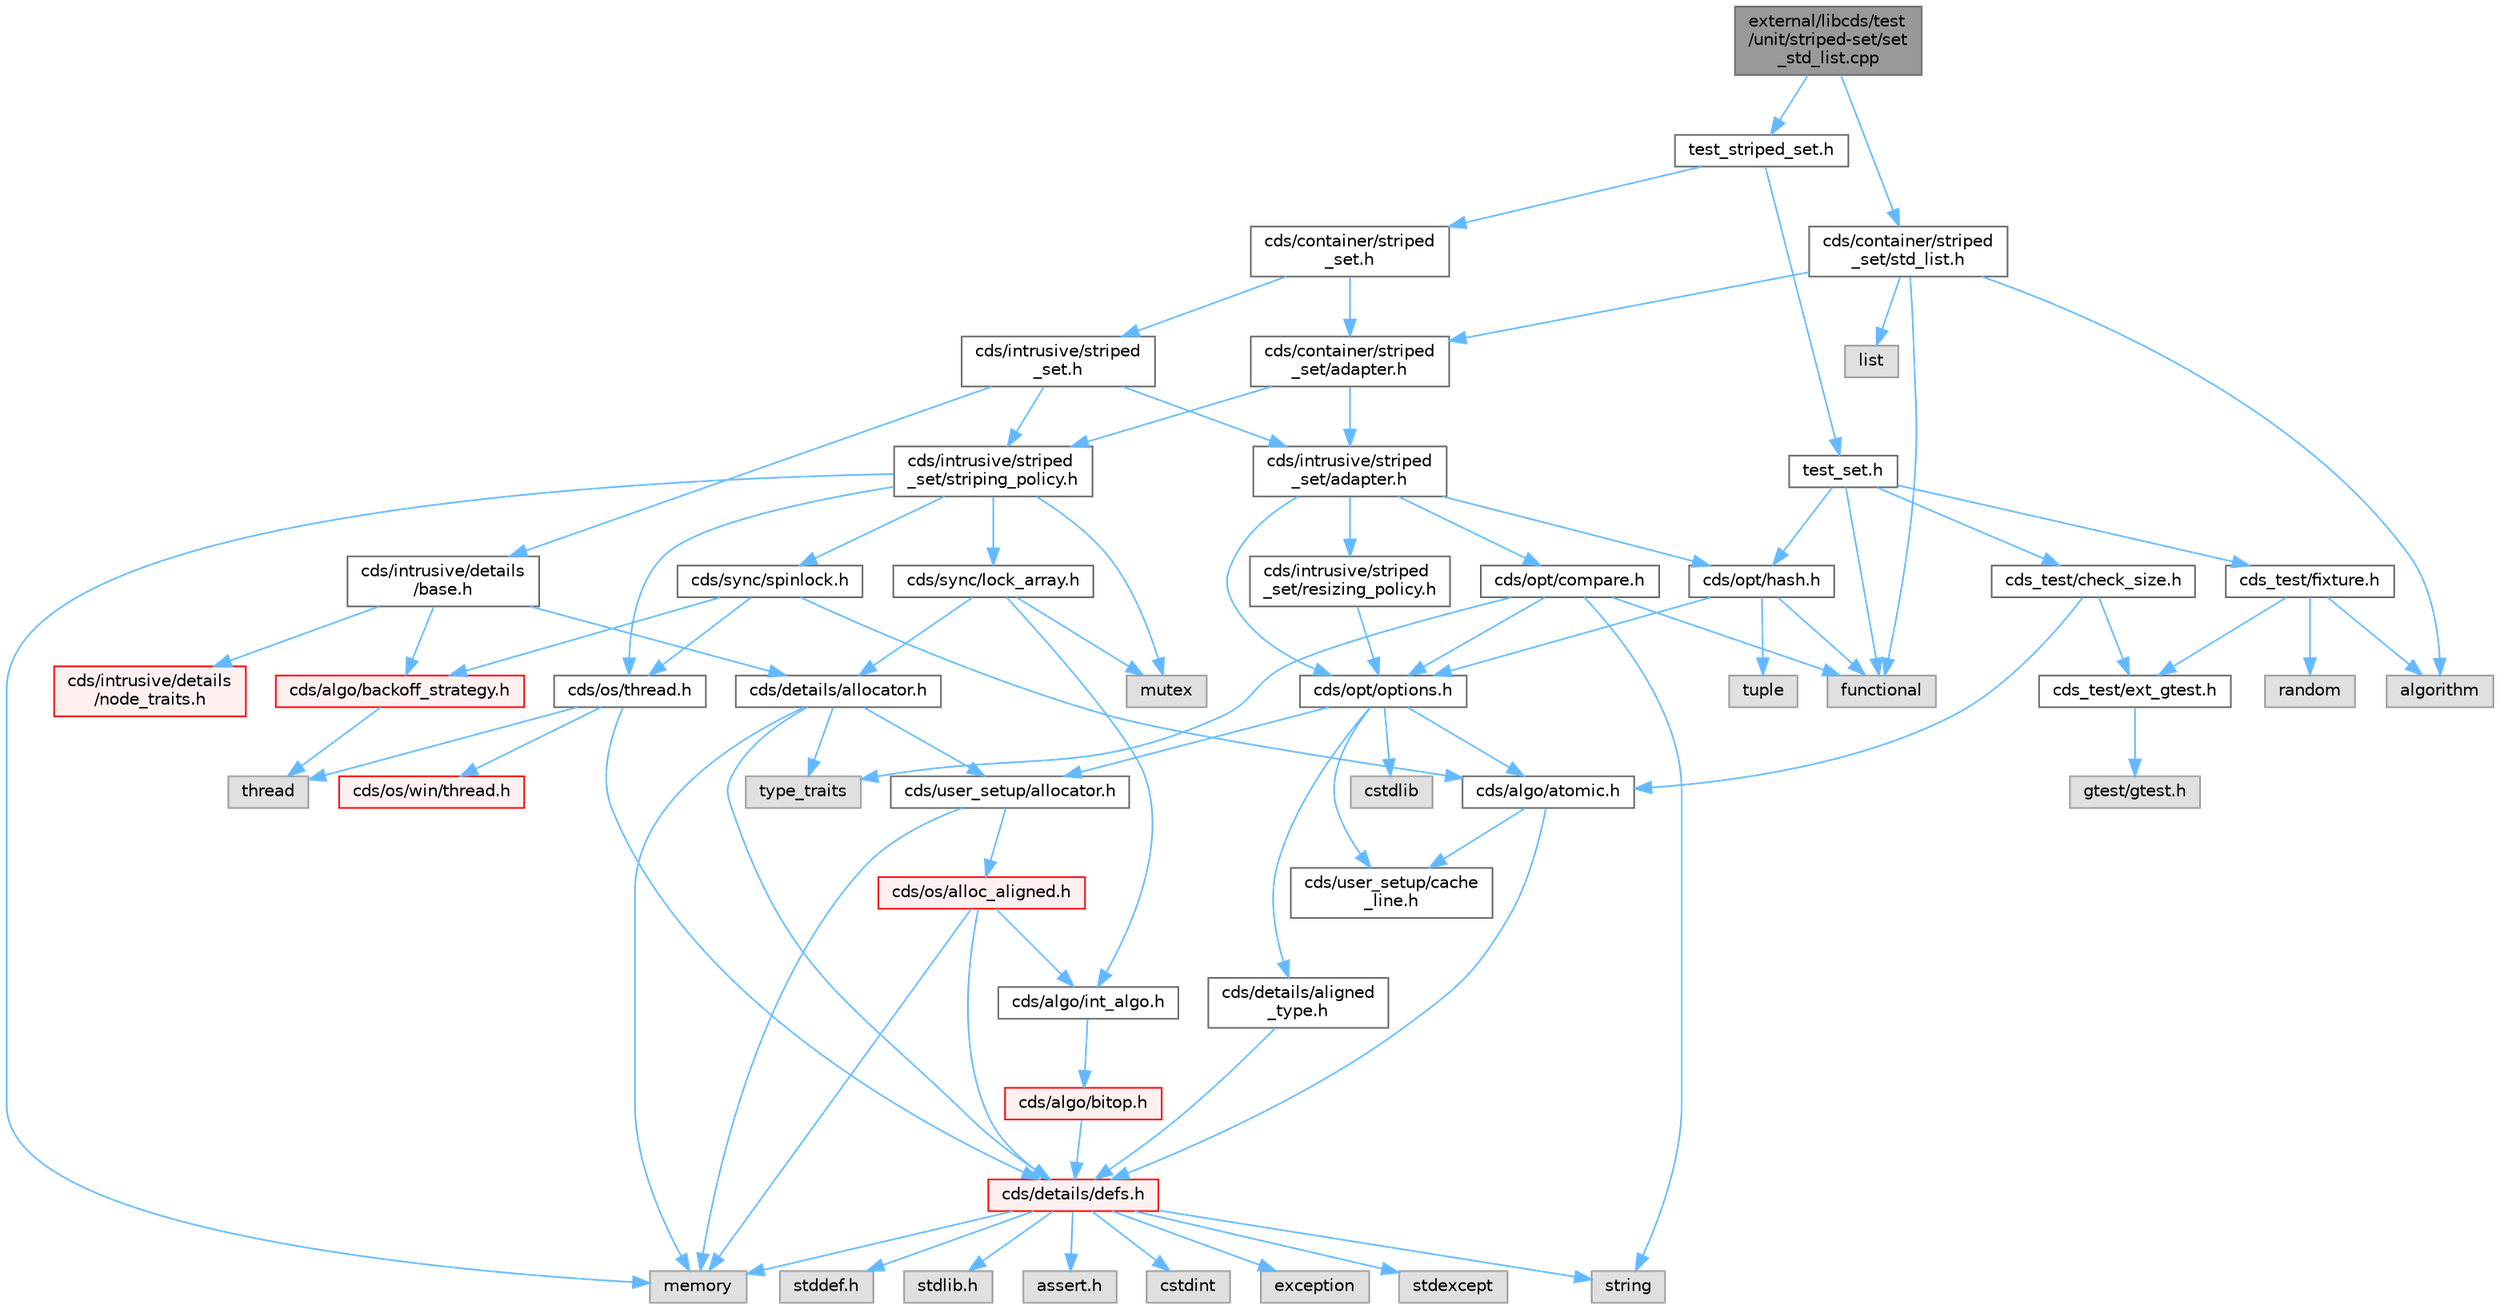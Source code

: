 digraph "external/libcds/test/unit/striped-set/set_std_list.cpp"
{
 // LATEX_PDF_SIZE
  bgcolor="transparent";
  edge [fontname=Helvetica,fontsize=10,labelfontname=Helvetica,labelfontsize=10];
  node [fontname=Helvetica,fontsize=10,shape=box,height=0.2,width=0.4];
  Node1 [id="Node000001",label="external/libcds/test\l/unit/striped-set/set\l_std_list.cpp",height=0.2,width=0.4,color="gray40", fillcolor="grey60", style="filled", fontcolor="black",tooltip=" "];
  Node1 -> Node2 [id="edge1_Node000001_Node000002",color="steelblue1",style="solid",tooltip=" "];
  Node2 [id="Node000002",label="cds/container/striped\l_set/std_list.h",height=0.2,width=0.4,color="grey40", fillcolor="white", style="filled",URL="$striped__set_2std__list_8h.html",tooltip=" "];
  Node2 -> Node3 [id="edge2_Node000002_Node000003",color="steelblue1",style="solid",tooltip=" "];
  Node3 [id="Node000003",label="functional",height=0.2,width=0.4,color="grey60", fillcolor="#E0E0E0", style="filled",tooltip=" "];
  Node2 -> Node4 [id="edge3_Node000002_Node000004",color="steelblue1",style="solid",tooltip=" "];
  Node4 [id="Node000004",label="list",height=0.2,width=0.4,color="grey60", fillcolor="#E0E0E0", style="filled",tooltip=" "];
  Node2 -> Node5 [id="edge4_Node000002_Node000005",color="steelblue1",style="solid",tooltip=" "];
  Node5 [id="Node000005",label="algorithm",height=0.2,width=0.4,color="grey60", fillcolor="#E0E0E0", style="filled",tooltip=" "];
  Node2 -> Node6 [id="edge5_Node000002_Node000006",color="steelblue1",style="solid",tooltip=" "];
  Node6 [id="Node000006",label="cds/container/striped\l_set/adapter.h",height=0.2,width=0.4,color="grey40", fillcolor="white", style="filled",URL="$container_2striped__set_2adapter_8h.html",tooltip=" "];
  Node6 -> Node7 [id="edge6_Node000006_Node000007",color="steelblue1",style="solid",tooltip=" "];
  Node7 [id="Node000007",label="cds/intrusive/striped\l_set/adapter.h",height=0.2,width=0.4,color="grey40", fillcolor="white", style="filled",URL="$intrusive_2striped__set_2adapter_8h.html",tooltip=" "];
  Node7 -> Node8 [id="edge7_Node000007_Node000008",color="steelblue1",style="solid",tooltip=" "];
  Node8 [id="Node000008",label="cds/opt/options.h",height=0.2,width=0.4,color="grey40", fillcolor="white", style="filled",URL="$opt_2options_8h.html",tooltip=" "];
  Node8 -> Node9 [id="edge8_Node000008_Node000009",color="steelblue1",style="solid",tooltip=" "];
  Node9 [id="Node000009",label="cstdlib",height=0.2,width=0.4,color="grey60", fillcolor="#E0E0E0", style="filled",tooltip=" "];
  Node8 -> Node10 [id="edge9_Node000008_Node000010",color="steelblue1",style="solid",tooltip=" "];
  Node10 [id="Node000010",label="cds/details/aligned\l_type.h",height=0.2,width=0.4,color="grey40", fillcolor="white", style="filled",URL="$aligned__type_8h.html",tooltip=" "];
  Node10 -> Node11 [id="edge10_Node000010_Node000011",color="steelblue1",style="solid",tooltip=" "];
  Node11 [id="Node000011",label="cds/details/defs.h",height=0.2,width=0.4,color="red", fillcolor="#FFF0F0", style="filled",URL="$details_2defs_8h.html",tooltip=" "];
  Node11 -> Node12 [id="edge11_Node000011_Node000012",color="steelblue1",style="solid",tooltip=" "];
  Node12 [id="Node000012",label="stddef.h",height=0.2,width=0.4,color="grey60", fillcolor="#E0E0E0", style="filled",tooltip=" "];
  Node11 -> Node13 [id="edge12_Node000011_Node000013",color="steelblue1",style="solid",tooltip=" "];
  Node13 [id="Node000013",label="stdlib.h",height=0.2,width=0.4,color="grey60", fillcolor="#E0E0E0", style="filled",tooltip=" "];
  Node11 -> Node14 [id="edge13_Node000011_Node000014",color="steelblue1",style="solid",tooltip=" "];
  Node14 [id="Node000014",label="assert.h",height=0.2,width=0.4,color="grey60", fillcolor="#E0E0E0", style="filled",tooltip=" "];
  Node11 -> Node15 [id="edge14_Node000011_Node000015",color="steelblue1",style="solid",tooltip=" "];
  Node15 [id="Node000015",label="cstdint",height=0.2,width=0.4,color="grey60", fillcolor="#E0E0E0", style="filled",tooltip=" "];
  Node11 -> Node16 [id="edge15_Node000011_Node000016",color="steelblue1",style="solid",tooltip=" "];
  Node16 [id="Node000016",label="exception",height=0.2,width=0.4,color="grey60", fillcolor="#E0E0E0", style="filled",tooltip=" "];
  Node11 -> Node17 [id="edge16_Node000011_Node000017",color="steelblue1",style="solid",tooltip=" "];
  Node17 [id="Node000017",label="stdexcept",height=0.2,width=0.4,color="grey60", fillcolor="#E0E0E0", style="filled",tooltip=" "];
  Node11 -> Node18 [id="edge17_Node000011_Node000018",color="steelblue1",style="solid",tooltip=" "];
  Node18 [id="Node000018",label="string",height=0.2,width=0.4,color="grey60", fillcolor="#E0E0E0", style="filled",tooltip=" "];
  Node11 -> Node19 [id="edge18_Node000011_Node000019",color="steelblue1",style="solid",tooltip=" "];
  Node19 [id="Node000019",label="memory",height=0.2,width=0.4,color="grey60", fillcolor="#E0E0E0", style="filled",tooltip=" "];
  Node8 -> Node24 [id="edge19_Node000008_Node000024",color="steelblue1",style="solid",tooltip=" "];
  Node24 [id="Node000024",label="cds/user_setup/allocator.h",height=0.2,width=0.4,color="grey40", fillcolor="white", style="filled",URL="$external_2libcds_2cds_2user__setup_2allocator_8h.html",tooltip="Default implementation of allocator classes."];
  Node24 -> Node19 [id="edge20_Node000024_Node000019",color="steelblue1",style="solid",tooltip=" "];
  Node24 -> Node25 [id="edge21_Node000024_Node000025",color="steelblue1",style="solid",tooltip=" "];
  Node25 [id="Node000025",label="cds/os/alloc_aligned.h",height=0.2,width=0.4,color="red", fillcolor="#FFF0F0", style="filled",URL="$alloc__aligned_8h.html",tooltip=" "];
  Node25 -> Node11 [id="edge22_Node000025_Node000011",color="steelblue1",style="solid",tooltip=" "];
  Node25 -> Node19 [id="edge23_Node000025_Node000019",color="steelblue1",style="solid",tooltip=" "];
  Node25 -> Node29 [id="edge24_Node000025_Node000029",color="steelblue1",style="solid",tooltip=" "];
  Node29 [id="Node000029",label="cds/algo/int_algo.h",height=0.2,width=0.4,color="grey40", fillcolor="white", style="filled",URL="$int__algo_8h.html",tooltip=" "];
  Node29 -> Node30 [id="edge25_Node000029_Node000030",color="steelblue1",style="solid",tooltip=" "];
  Node30 [id="Node000030",label="cds/algo/bitop.h",height=0.2,width=0.4,color="red", fillcolor="#FFF0F0", style="filled",URL="$algo_2bitop_8h.html",tooltip=" "];
  Node30 -> Node11 [id="edge26_Node000030_Node000011",color="steelblue1",style="solid",tooltip=" "];
  Node8 -> Node39 [id="edge27_Node000008_Node000039",color="steelblue1",style="solid",tooltip=" "];
  Node39 [id="Node000039",label="cds/user_setup/cache\l_line.h",height=0.2,width=0.4,color="grey40", fillcolor="white", style="filled",URL="$cache__line_8h.html",tooltip="Cache-line size definition"];
  Node8 -> Node40 [id="edge28_Node000008_Node000040",color="steelblue1",style="solid",tooltip=" "];
  Node40 [id="Node000040",label="cds/algo/atomic.h",height=0.2,width=0.4,color="grey40", fillcolor="white", style="filled",URL="$external_2libcds_2cds_2algo_2atomic_8h.html",tooltip=" "];
  Node40 -> Node11 [id="edge29_Node000040_Node000011",color="steelblue1",style="solid",tooltip=" "];
  Node40 -> Node39 [id="edge30_Node000040_Node000039",color="steelblue1",style="solid",tooltip=" "];
  Node7 -> Node41 [id="edge31_Node000007_Node000041",color="steelblue1",style="solid",tooltip=" "];
  Node41 [id="Node000041",label="cds/intrusive/striped\l_set/resizing_policy.h",height=0.2,width=0.4,color="grey40", fillcolor="white", style="filled",URL="$resizing__policy_8h.html",tooltip=" "];
  Node41 -> Node8 [id="edge32_Node000041_Node000008",color="steelblue1",style="solid",tooltip=" "];
  Node7 -> Node42 [id="edge33_Node000007_Node000042",color="steelblue1",style="solid",tooltip=" "];
  Node42 [id="Node000042",label="cds/opt/hash.h",height=0.2,width=0.4,color="grey40", fillcolor="white", style="filled",URL="$external_2libcds_2cds_2opt_2hash_8h.html",tooltip=" "];
  Node42 -> Node43 [id="edge34_Node000042_Node000043",color="steelblue1",style="solid",tooltip=" "];
  Node43 [id="Node000043",label="tuple",height=0.2,width=0.4,color="grey60", fillcolor="#E0E0E0", style="filled",tooltip=" "];
  Node42 -> Node3 [id="edge35_Node000042_Node000003",color="steelblue1",style="solid",tooltip=" "];
  Node42 -> Node8 [id="edge36_Node000042_Node000008",color="steelblue1",style="solid",tooltip=" "];
  Node7 -> Node44 [id="edge37_Node000007_Node000044",color="steelblue1",style="solid",tooltip=" "];
  Node44 [id="Node000044",label="cds/opt/compare.h",height=0.2,width=0.4,color="grey40", fillcolor="white", style="filled",URL="$external_2libcds_2cds_2opt_2compare_8h.html",tooltip=" "];
  Node44 -> Node45 [id="edge38_Node000044_Node000045",color="steelblue1",style="solid",tooltip=" "];
  Node45 [id="Node000045",label="type_traits",height=0.2,width=0.4,color="grey60", fillcolor="#E0E0E0", style="filled",tooltip=" "];
  Node44 -> Node3 [id="edge39_Node000044_Node000003",color="steelblue1",style="solid",tooltip=" "];
  Node44 -> Node18 [id="edge40_Node000044_Node000018",color="steelblue1",style="solid",tooltip=" "];
  Node44 -> Node8 [id="edge41_Node000044_Node000008",color="steelblue1",style="solid",tooltip=" "];
  Node6 -> Node46 [id="edge42_Node000006_Node000046",color="steelblue1",style="solid",tooltip=" "];
  Node46 [id="Node000046",label="cds/intrusive/striped\l_set/striping_policy.h",height=0.2,width=0.4,color="grey40", fillcolor="white", style="filled",URL="$striping__policy_8h.html",tooltip=" "];
  Node46 -> Node19 [id="edge43_Node000046_Node000019",color="steelblue1",style="solid",tooltip=" "];
  Node46 -> Node47 [id="edge44_Node000046_Node000047",color="steelblue1",style="solid",tooltip=" "];
  Node47 [id="Node000047",label="mutex",height=0.2,width=0.4,color="grey60", fillcolor="#E0E0E0", style="filled",tooltip=" "];
  Node46 -> Node48 [id="edge45_Node000046_Node000048",color="steelblue1",style="solid",tooltip=" "];
  Node48 [id="Node000048",label="cds/sync/lock_array.h",height=0.2,width=0.4,color="grey40", fillcolor="white", style="filled",URL="$lock__array_8h.html",tooltip=" "];
  Node48 -> Node47 [id="edge46_Node000048_Node000047",color="steelblue1",style="solid",tooltip=" "];
  Node48 -> Node49 [id="edge47_Node000048_Node000049",color="steelblue1",style="solid",tooltip=" "];
  Node49 [id="Node000049",label="cds/details/allocator.h",height=0.2,width=0.4,color="grey40", fillcolor="white", style="filled",URL="$external_2libcds_2cds_2details_2allocator_8h.html",tooltip=" "];
  Node49 -> Node45 [id="edge48_Node000049_Node000045",color="steelblue1",style="solid",tooltip=" "];
  Node49 -> Node19 [id="edge49_Node000049_Node000019",color="steelblue1",style="solid",tooltip=" "];
  Node49 -> Node11 [id="edge50_Node000049_Node000011",color="steelblue1",style="solid",tooltip=" "];
  Node49 -> Node24 [id="edge51_Node000049_Node000024",color="steelblue1",style="solid",tooltip=" "];
  Node48 -> Node29 [id="edge52_Node000048_Node000029",color="steelblue1",style="solid",tooltip=" "];
  Node46 -> Node50 [id="edge53_Node000046_Node000050",color="steelblue1",style="solid",tooltip=" "];
  Node50 [id="Node000050",label="cds/os/thread.h",height=0.2,width=0.4,color="grey40", fillcolor="white", style="filled",URL="$cds_2os_2thread_8h.html",tooltip=" "];
  Node50 -> Node34 [id="edge54_Node000050_Node000034",color="steelblue1",style="solid",tooltip=" "];
  Node34 [id="Node000034",label="thread",height=0.2,width=0.4,color="grey60", fillcolor="#E0E0E0", style="filled",tooltip=" "];
  Node50 -> Node11 [id="edge55_Node000050_Node000011",color="steelblue1",style="solid",tooltip=" "];
  Node50 -> Node51 [id="edge56_Node000050_Node000051",color="steelblue1",style="solid",tooltip=" "];
  Node51 [id="Node000051",label="cds/os/win/thread.h",height=0.2,width=0.4,color="red", fillcolor="#FFF0F0", style="filled",URL="$cds_2os_2win_2thread_8h.html",tooltip=" "];
  Node46 -> Node53 [id="edge57_Node000046_Node000053",color="steelblue1",style="solid",tooltip=" "];
  Node53 [id="Node000053",label="cds/sync/spinlock.h",height=0.2,width=0.4,color="grey40", fillcolor="white", style="filled",URL="$sync_2spinlock_8h.html",tooltip=" "];
  Node53 -> Node40 [id="edge58_Node000053_Node000040",color="steelblue1",style="solid",tooltip=" "];
  Node53 -> Node50 [id="edge59_Node000053_Node000050",color="steelblue1",style="solid",tooltip=" "];
  Node53 -> Node54 [id="edge60_Node000053_Node000054",color="steelblue1",style="solid",tooltip=" "];
  Node54 [id="Node000054",label="cds/algo/backoff_strategy.h",height=0.2,width=0.4,color="red", fillcolor="#FFF0F0", style="filled",URL="$backoff__strategy_8h.html",tooltip=" "];
  Node54 -> Node34 [id="edge61_Node000054_Node000034",color="steelblue1",style="solid",tooltip=" "];
  Node1 -> Node58 [id="edge62_Node000001_Node000058",color="steelblue1",style="solid",tooltip=" "];
  Node58 [id="Node000058",label="test_striped_set.h",height=0.2,width=0.4,color="grey40", fillcolor="white", style="filled",URL="$test__striped__set_8h.html",tooltip=" "];
  Node58 -> Node59 [id="edge63_Node000058_Node000059",color="steelblue1",style="solid",tooltip=" "];
  Node59 [id="Node000059",label="test_set.h",height=0.2,width=0.4,color="grey40", fillcolor="white", style="filled",URL="$striped-set_2test__set_8h.html",tooltip=" "];
  Node59 -> Node60 [id="edge64_Node000059_Node000060",color="steelblue1",style="solid",tooltip=" "];
  Node60 [id="Node000060",label="cds_test/check_size.h",height=0.2,width=0.4,color="grey40", fillcolor="white", style="filled",URL="$check__size_8h.html",tooltip=" "];
  Node60 -> Node61 [id="edge65_Node000060_Node000061",color="steelblue1",style="solid",tooltip=" "];
  Node61 [id="Node000061",label="cds_test/ext_gtest.h",height=0.2,width=0.4,color="grey40", fillcolor="white", style="filled",URL="$ext__gtest_8h.html",tooltip=" "];
  Node61 -> Node62 [id="edge66_Node000061_Node000062",color="steelblue1",style="solid",tooltip=" "];
  Node62 [id="Node000062",label="gtest/gtest.h",height=0.2,width=0.4,color="grey60", fillcolor="#E0E0E0", style="filled",tooltip=" "];
  Node60 -> Node40 [id="edge67_Node000060_Node000040",color="steelblue1",style="solid",tooltip=" "];
  Node59 -> Node63 [id="edge68_Node000059_Node000063",color="steelblue1",style="solid",tooltip=" "];
  Node63 [id="Node000063",label="cds_test/fixture.h",height=0.2,width=0.4,color="grey40", fillcolor="white", style="filled",URL="$fixture_8h.html",tooltip=" "];
  Node63 -> Node61 [id="edge69_Node000063_Node000061",color="steelblue1",style="solid",tooltip=" "];
  Node63 -> Node5 [id="edge70_Node000063_Node000005",color="steelblue1",style="solid",tooltip=" "];
  Node63 -> Node64 [id="edge71_Node000063_Node000064",color="steelblue1",style="solid",tooltip=" "];
  Node64 [id="Node000064",label="random",height=0.2,width=0.4,color="grey60", fillcolor="#E0E0E0", style="filled",tooltip=" "];
  Node59 -> Node42 [id="edge72_Node000059_Node000042",color="steelblue1",style="solid",tooltip=" "];
  Node59 -> Node3 [id="edge73_Node000059_Node000003",color="steelblue1",style="solid",tooltip=" "];
  Node58 -> Node65 [id="edge74_Node000058_Node000065",color="steelblue1",style="solid",tooltip=" "];
  Node65 [id="Node000065",label="cds/container/striped\l_set.h",height=0.2,width=0.4,color="grey40", fillcolor="white", style="filled",URL="$container_2striped__set_8h.html",tooltip=" "];
  Node65 -> Node66 [id="edge75_Node000065_Node000066",color="steelblue1",style="solid",tooltip=" "];
  Node66 [id="Node000066",label="cds/intrusive/striped\l_set.h",height=0.2,width=0.4,color="grey40", fillcolor="white", style="filled",URL="$intrusive_2striped__set_8h.html",tooltip=" "];
  Node66 -> Node67 [id="edge76_Node000066_Node000067",color="steelblue1",style="solid",tooltip=" "];
  Node67 [id="Node000067",label="cds/intrusive/details\l/base.h",height=0.2,width=0.4,color="grey40", fillcolor="white", style="filled",URL="$external_2libcds_2cds_2intrusive_2details_2base_8h.html",tooltip=" "];
  Node67 -> Node68 [id="edge77_Node000067_Node000068",color="steelblue1",style="solid",tooltip=" "];
  Node68 [id="Node000068",label="cds/intrusive/details\l/node_traits.h",height=0.2,width=0.4,color="red", fillcolor="#FFF0F0", style="filled",URL="$node__traits_8h.html",tooltip=" "];
  Node67 -> Node49 [id="edge78_Node000067_Node000049",color="steelblue1",style="solid",tooltip=" "];
  Node67 -> Node54 [id="edge79_Node000067_Node000054",color="steelblue1",style="solid",tooltip=" "];
  Node66 -> Node7 [id="edge80_Node000066_Node000007",color="steelblue1",style="solid",tooltip=" "];
  Node66 -> Node46 [id="edge81_Node000066_Node000046",color="steelblue1",style="solid",tooltip=" "];
  Node65 -> Node6 [id="edge82_Node000065_Node000006",color="steelblue1",style="solid",tooltip=" "];
}
